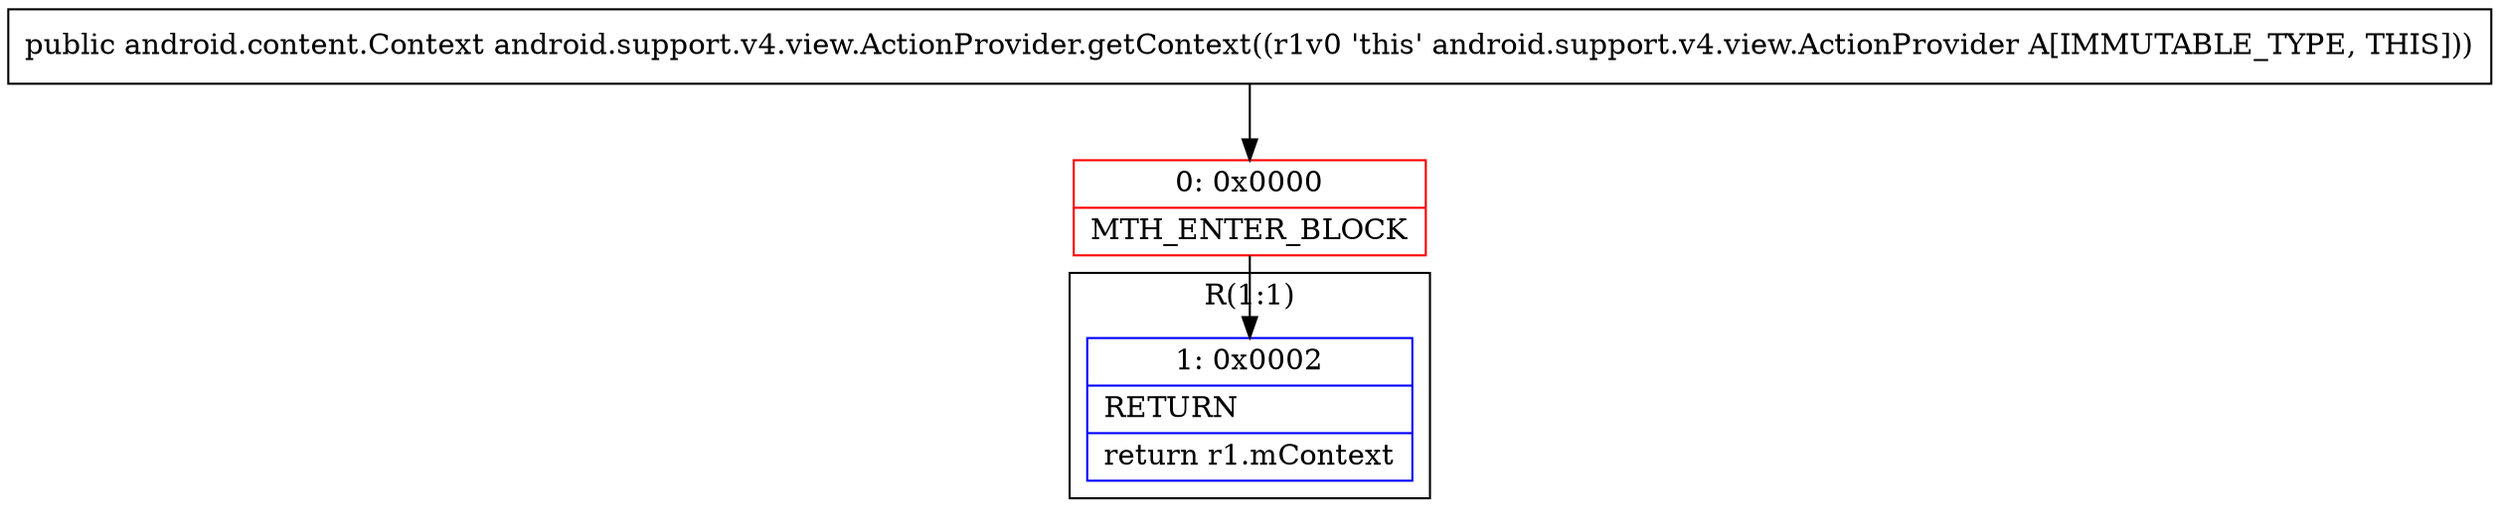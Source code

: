 digraph "CFG forandroid.support.v4.view.ActionProvider.getContext()Landroid\/content\/Context;" {
subgraph cluster_Region_814811464 {
label = "R(1:1)";
node [shape=record,color=blue];
Node_1 [shape=record,label="{1\:\ 0x0002|RETURN\l|return r1.mContext\l}"];
}
Node_0 [shape=record,color=red,label="{0\:\ 0x0000|MTH_ENTER_BLOCK\l}"];
MethodNode[shape=record,label="{public android.content.Context android.support.v4.view.ActionProvider.getContext((r1v0 'this' android.support.v4.view.ActionProvider A[IMMUTABLE_TYPE, THIS])) }"];
MethodNode -> Node_0;
Node_0 -> Node_1;
}

